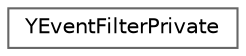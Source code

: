 digraph "Graphical Class Hierarchy"
{
 // LATEX_PDF_SIZE
  bgcolor="transparent";
  edge [fontname=Helvetica,fontsize=10,labelfontname=Helvetica,labelfontsize=10];
  node [fontname=Helvetica,fontsize=10,shape=box,height=0.2,width=0.4];
  rankdir="LR";
  Node0 [id="Node000000",label="YEventFilterPrivate",height=0.2,width=0.4,color="grey40", fillcolor="white", style="filled",URL="$structYEventFilterPrivate.html",tooltip=" "];
}
